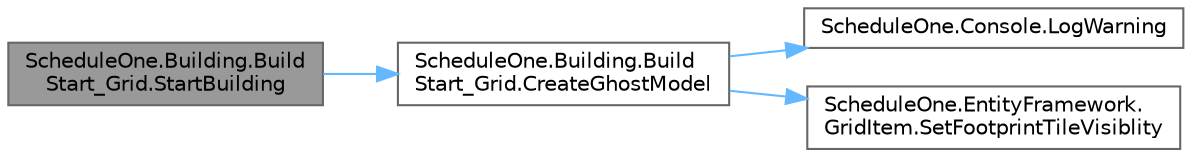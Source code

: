 digraph "ScheduleOne.Building.BuildStart_Grid.StartBuilding"
{
 // LATEX_PDF_SIZE
  bgcolor="transparent";
  edge [fontname=Helvetica,fontsize=10,labelfontname=Helvetica,labelfontsize=10];
  node [fontname=Helvetica,fontsize=10,shape=box,height=0.2,width=0.4];
  rankdir="LR";
  Node1 [id="Node000001",label="ScheduleOne.Building.Build\lStart_Grid.StartBuilding",height=0.2,width=0.4,color="gray40", fillcolor="grey60", style="filled", fontcolor="black",tooltip=" "];
  Node1 -> Node2 [id="edge1_Node000001_Node000002",color="steelblue1",style="solid",tooltip=" "];
  Node2 [id="Node000002",label="ScheduleOne.Building.Build\lStart_Grid.CreateGhostModel",height=0.2,width=0.4,color="grey40", fillcolor="white", style="filled",URL="$class_schedule_one_1_1_building_1_1_build_start___grid.html#a5bb20575a5d9ee848beb7ee386f6d580",tooltip=" "];
  Node2 -> Node3 [id="edge2_Node000002_Node000003",color="steelblue1",style="solid",tooltip=" "];
  Node3 [id="Node000003",label="ScheduleOne.Console.LogWarning",height=0.2,width=0.4,color="grey40", fillcolor="white", style="filled",URL="$class_schedule_one_1_1_console.html#a4af4a471d16b1029b44a8121bf41d45c",tooltip=" "];
  Node2 -> Node4 [id="edge3_Node000002_Node000004",color="steelblue1",style="solid",tooltip=" "];
  Node4 [id="Node000004",label="ScheduleOne.EntityFramework.\lGridItem.SetFootprintTileVisiblity",height=0.2,width=0.4,color="grey40", fillcolor="white", style="filled",URL="$class_schedule_one_1_1_entity_framework_1_1_grid_item.html#a747d7b2f65c89c14c3fb5a91fac3dd86",tooltip=" "];
}
